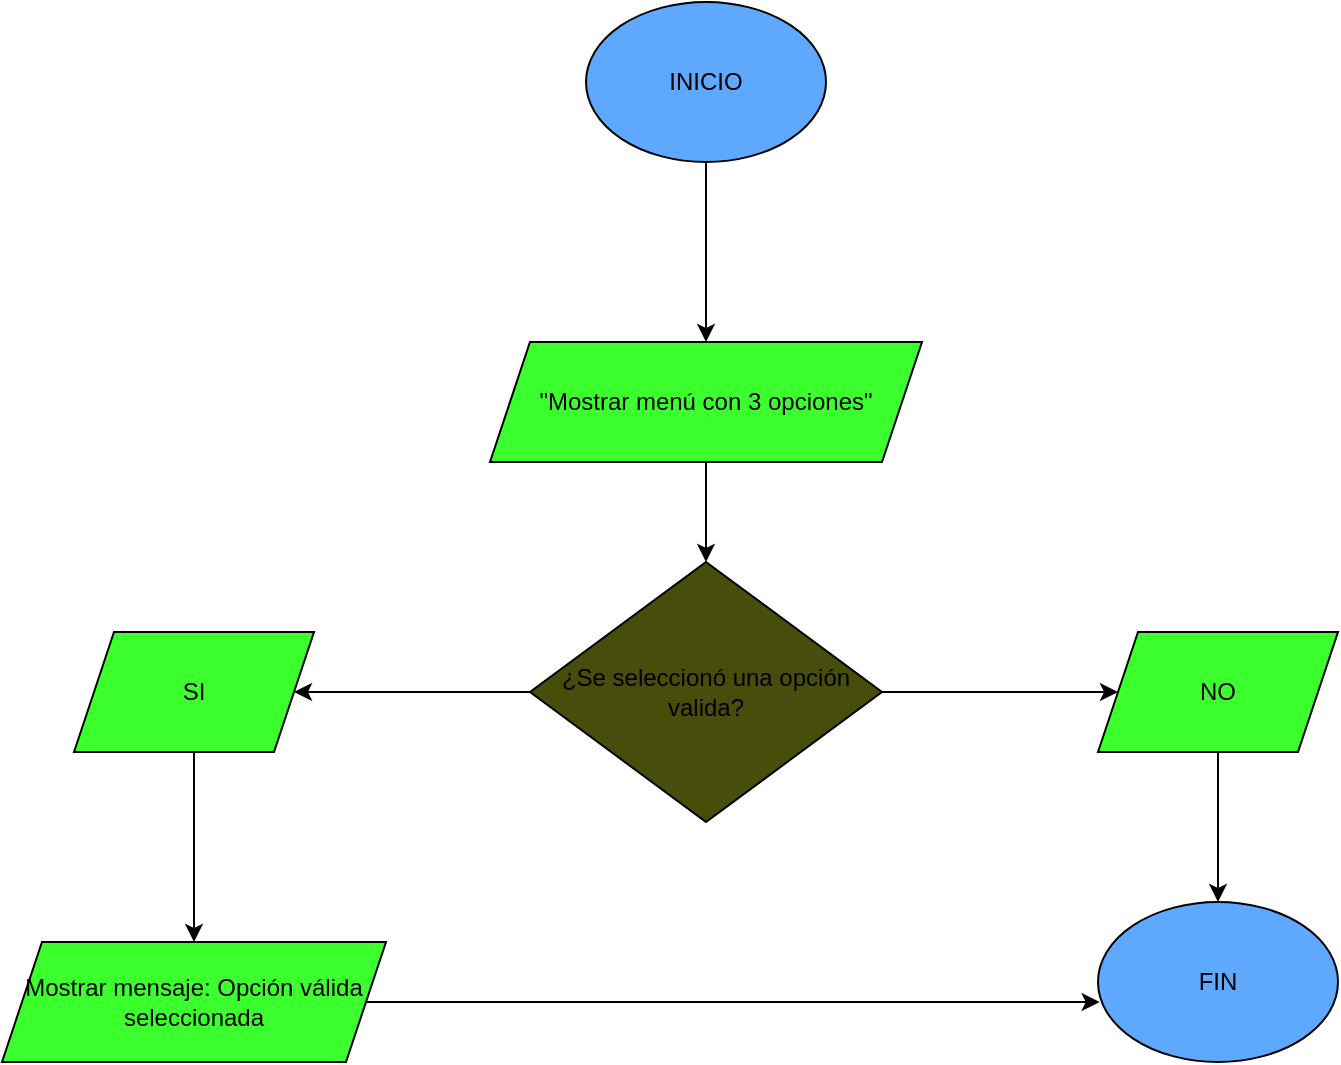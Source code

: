 <mxfile version="24.0.4" type="device">
  <diagram name="Página-1" id="uctH1dLE3MF50xIsBAmI">
    <mxGraphModel dx="1242" dy="569" grid="1" gridSize="10" guides="1" tooltips="1" connect="1" arrows="1" fold="1" page="1" pageScale="1" pageWidth="827" pageHeight="1169" math="0" shadow="0">
      <root>
        <mxCell id="0" />
        <mxCell id="1" parent="0" />
        <mxCell id="gJ47B-GUej3Y6ccG10hb-3" value="" style="edgeStyle=orthogonalEdgeStyle;rounded=0;orthogonalLoop=1;jettySize=auto;html=1;" edge="1" parent="1" source="gJ47B-GUej3Y6ccG10hb-1" target="gJ47B-GUej3Y6ccG10hb-2">
          <mxGeometry relative="1" as="geometry" />
        </mxCell>
        <mxCell id="gJ47B-GUej3Y6ccG10hb-1" value="INICIO" style="ellipse;whiteSpace=wrap;html=1;fillColor=#5EA9FF;" vertex="1" parent="1">
          <mxGeometry x="354" y="10" width="120" height="80" as="geometry" />
        </mxCell>
        <mxCell id="gJ47B-GUej3Y6ccG10hb-5" value="" style="edgeStyle=orthogonalEdgeStyle;rounded=0;orthogonalLoop=1;jettySize=auto;html=1;" edge="1" parent="1" source="gJ47B-GUej3Y6ccG10hb-2" target="gJ47B-GUej3Y6ccG10hb-4">
          <mxGeometry relative="1" as="geometry" />
        </mxCell>
        <mxCell id="gJ47B-GUej3Y6ccG10hb-2" value="&quot;Mostrar menú con 3 opciones&quot;" style="shape=parallelogram;perimeter=parallelogramPerimeter;whiteSpace=wrap;html=1;fixedSize=1;fillColor=#3CFF2E;" vertex="1" parent="1">
          <mxGeometry x="306" y="180" width="216" height="60" as="geometry" />
        </mxCell>
        <mxCell id="gJ47B-GUej3Y6ccG10hb-7" value="" style="edgeStyle=orthogonalEdgeStyle;rounded=0;orthogonalLoop=1;jettySize=auto;html=1;" edge="1" parent="1" source="gJ47B-GUej3Y6ccG10hb-4" target="gJ47B-GUej3Y6ccG10hb-6">
          <mxGeometry relative="1" as="geometry" />
        </mxCell>
        <mxCell id="gJ47B-GUej3Y6ccG10hb-9" value="" style="edgeStyle=orthogonalEdgeStyle;rounded=0;orthogonalLoop=1;jettySize=auto;html=1;entryX=0;entryY=0.5;entryDx=0;entryDy=0;" edge="1" parent="1" source="gJ47B-GUej3Y6ccG10hb-4" target="gJ47B-GUej3Y6ccG10hb-13">
          <mxGeometry relative="1" as="geometry">
            <mxPoint x="610" y="355" as="targetPoint" />
          </mxGeometry>
        </mxCell>
        <mxCell id="gJ47B-GUej3Y6ccG10hb-4" value="¿Se seleccionó una opción valida?" style="rhombus;whiteSpace=wrap;html=1;fillColor=#474D0A;" vertex="1" parent="1">
          <mxGeometry x="326" y="290" width="176" height="130" as="geometry" />
        </mxCell>
        <mxCell id="gJ47B-GUej3Y6ccG10hb-11" value="" style="edgeStyle=orthogonalEdgeStyle;rounded=0;orthogonalLoop=1;jettySize=auto;html=1;" edge="1" parent="1" source="gJ47B-GUej3Y6ccG10hb-6" target="gJ47B-GUej3Y6ccG10hb-10">
          <mxGeometry relative="1" as="geometry" />
        </mxCell>
        <mxCell id="gJ47B-GUej3Y6ccG10hb-6" value="SI" style="shape=parallelogram;perimeter=parallelogramPerimeter;whiteSpace=wrap;html=1;fixedSize=1;fillColor=#3CFF2E;" vertex="1" parent="1">
          <mxGeometry x="98" y="325" width="120" height="60" as="geometry" />
        </mxCell>
        <mxCell id="gJ47B-GUej3Y6ccG10hb-10" value="Mostrar mensaje: Opción válida seleccionada" style="shape=parallelogram;perimeter=parallelogramPerimeter;whiteSpace=wrap;html=1;fixedSize=1;fillColor=#3CFF2E;" vertex="1" parent="1">
          <mxGeometry x="62" y="480" width="192" height="60" as="geometry" />
        </mxCell>
        <mxCell id="gJ47B-GUej3Y6ccG10hb-12" value="FIN" style="ellipse;whiteSpace=wrap;html=1;fillColor=#5EA9FF;" vertex="1" parent="1">
          <mxGeometry x="610" y="460" width="120" height="80" as="geometry" />
        </mxCell>
        <mxCell id="gJ47B-GUej3Y6ccG10hb-15" value="" style="edgeStyle=orthogonalEdgeStyle;rounded=0;orthogonalLoop=1;jettySize=auto;html=1;" edge="1" parent="1" source="gJ47B-GUej3Y6ccG10hb-13" target="gJ47B-GUej3Y6ccG10hb-12">
          <mxGeometry relative="1" as="geometry" />
        </mxCell>
        <mxCell id="gJ47B-GUej3Y6ccG10hb-13" value="NO" style="shape=parallelogram;perimeter=parallelogramPerimeter;whiteSpace=wrap;html=1;fixedSize=1;fillColor=#3CFF2E;" vertex="1" parent="1">
          <mxGeometry x="610" y="325" width="120" height="60" as="geometry" />
        </mxCell>
        <mxCell id="gJ47B-GUej3Y6ccG10hb-14" style="edgeStyle=orthogonalEdgeStyle;rounded=0;orthogonalLoop=1;jettySize=auto;html=1;entryX=0.007;entryY=0.625;entryDx=0;entryDy=0;entryPerimeter=0;" edge="1" parent="1" source="gJ47B-GUej3Y6ccG10hb-10" target="gJ47B-GUej3Y6ccG10hb-12">
          <mxGeometry relative="1" as="geometry" />
        </mxCell>
      </root>
    </mxGraphModel>
  </diagram>
</mxfile>
